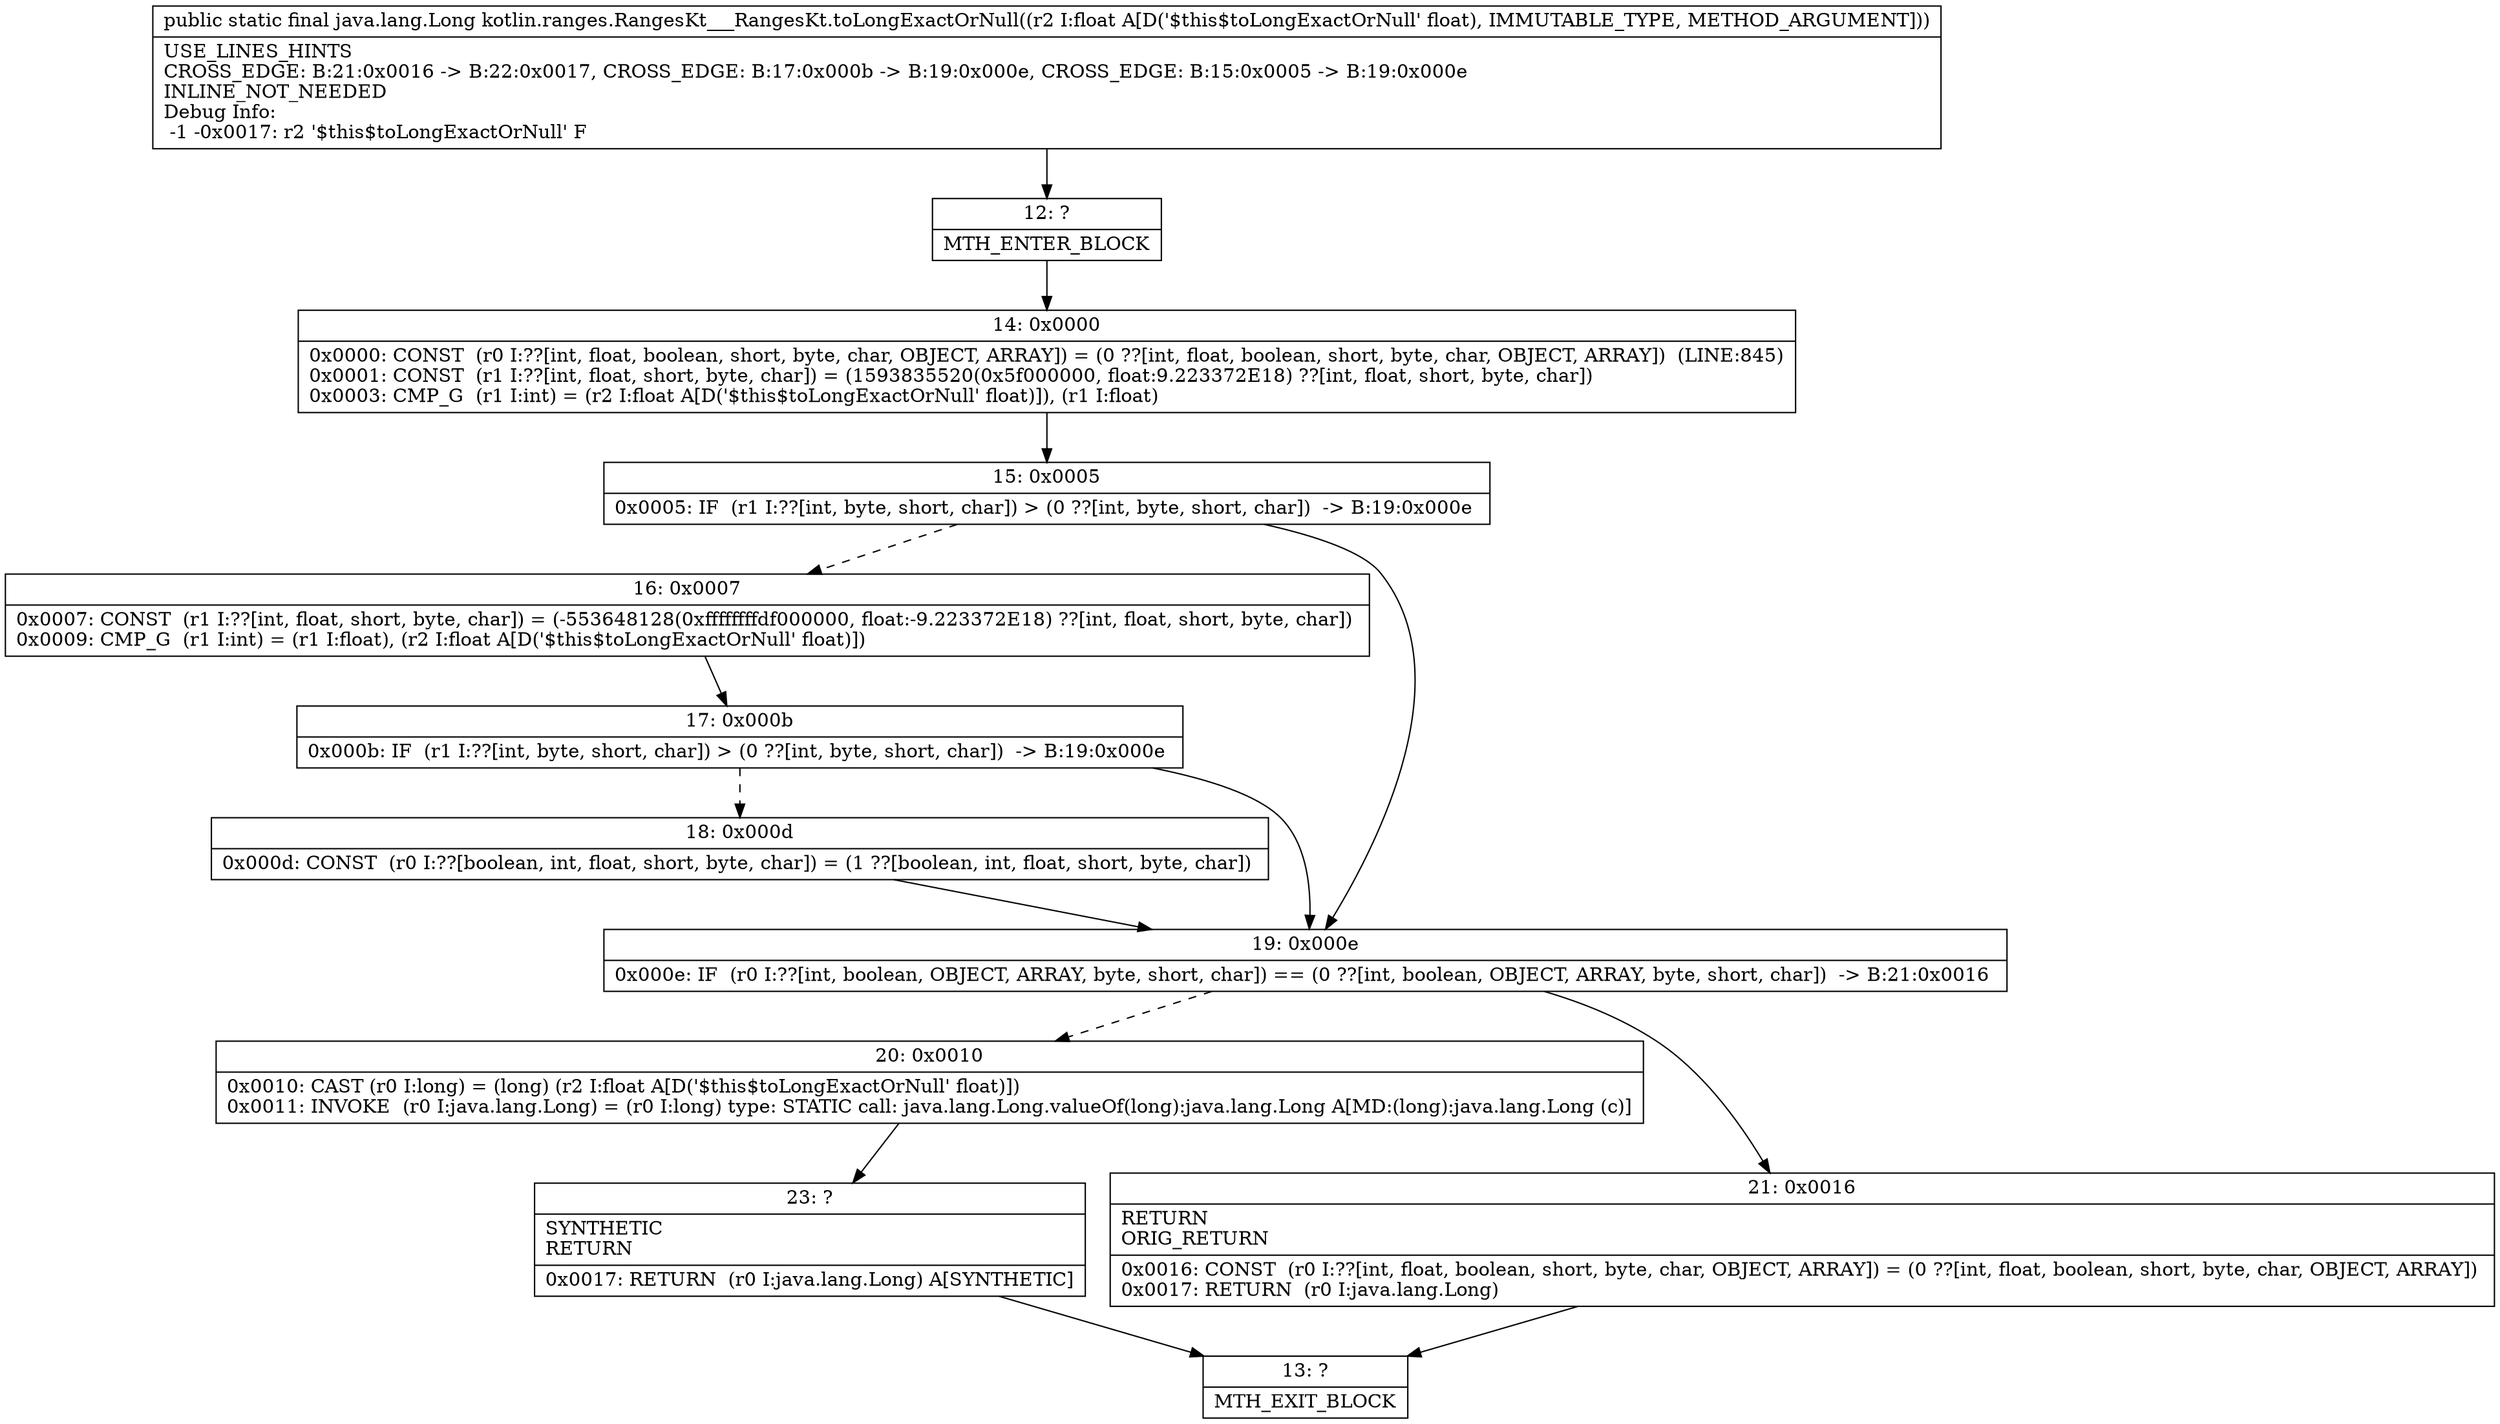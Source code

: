digraph "CFG forkotlin.ranges.RangesKt___RangesKt.toLongExactOrNull(F)Ljava\/lang\/Long;" {
Node_12 [shape=record,label="{12\:\ ?|MTH_ENTER_BLOCK\l}"];
Node_14 [shape=record,label="{14\:\ 0x0000|0x0000: CONST  (r0 I:??[int, float, boolean, short, byte, char, OBJECT, ARRAY]) = (0 ??[int, float, boolean, short, byte, char, OBJECT, ARRAY])  (LINE:845)\l0x0001: CONST  (r1 I:??[int, float, short, byte, char]) = (1593835520(0x5f000000, float:9.223372E18) ??[int, float, short, byte, char]) \l0x0003: CMP_G  (r1 I:int) = (r2 I:float A[D('$this$toLongExactOrNull' float)]), (r1 I:float) \l}"];
Node_15 [shape=record,label="{15\:\ 0x0005|0x0005: IF  (r1 I:??[int, byte, short, char]) \> (0 ??[int, byte, short, char])  \-\> B:19:0x000e \l}"];
Node_16 [shape=record,label="{16\:\ 0x0007|0x0007: CONST  (r1 I:??[int, float, short, byte, char]) = (\-553648128(0xffffffffdf000000, float:\-9.223372E18) ??[int, float, short, byte, char]) \l0x0009: CMP_G  (r1 I:int) = (r1 I:float), (r2 I:float A[D('$this$toLongExactOrNull' float)]) \l}"];
Node_17 [shape=record,label="{17\:\ 0x000b|0x000b: IF  (r1 I:??[int, byte, short, char]) \> (0 ??[int, byte, short, char])  \-\> B:19:0x000e \l}"];
Node_18 [shape=record,label="{18\:\ 0x000d|0x000d: CONST  (r0 I:??[boolean, int, float, short, byte, char]) = (1 ??[boolean, int, float, short, byte, char]) \l}"];
Node_19 [shape=record,label="{19\:\ 0x000e|0x000e: IF  (r0 I:??[int, boolean, OBJECT, ARRAY, byte, short, char]) == (0 ??[int, boolean, OBJECT, ARRAY, byte, short, char])  \-\> B:21:0x0016 \l}"];
Node_20 [shape=record,label="{20\:\ 0x0010|0x0010: CAST (r0 I:long) = (long) (r2 I:float A[D('$this$toLongExactOrNull' float)]) \l0x0011: INVOKE  (r0 I:java.lang.Long) = (r0 I:long) type: STATIC call: java.lang.Long.valueOf(long):java.lang.Long A[MD:(long):java.lang.Long (c)]\l}"];
Node_23 [shape=record,label="{23\:\ ?|SYNTHETIC\lRETURN\l|0x0017: RETURN  (r0 I:java.lang.Long) A[SYNTHETIC]\l}"];
Node_13 [shape=record,label="{13\:\ ?|MTH_EXIT_BLOCK\l}"];
Node_21 [shape=record,label="{21\:\ 0x0016|RETURN\lORIG_RETURN\l|0x0016: CONST  (r0 I:??[int, float, boolean, short, byte, char, OBJECT, ARRAY]) = (0 ??[int, float, boolean, short, byte, char, OBJECT, ARRAY]) \l0x0017: RETURN  (r0 I:java.lang.Long) \l}"];
MethodNode[shape=record,label="{public static final java.lang.Long kotlin.ranges.RangesKt___RangesKt.toLongExactOrNull((r2 I:float A[D('$this$toLongExactOrNull' float), IMMUTABLE_TYPE, METHOD_ARGUMENT]))  | USE_LINES_HINTS\lCROSS_EDGE: B:21:0x0016 \-\> B:22:0x0017, CROSS_EDGE: B:17:0x000b \-\> B:19:0x000e, CROSS_EDGE: B:15:0x0005 \-\> B:19:0x000e\lINLINE_NOT_NEEDED\lDebug Info:\l  \-1 \-0x0017: r2 '$this$toLongExactOrNull' F\l}"];
MethodNode -> Node_12;Node_12 -> Node_14;
Node_14 -> Node_15;
Node_15 -> Node_16[style=dashed];
Node_15 -> Node_19;
Node_16 -> Node_17;
Node_17 -> Node_18[style=dashed];
Node_17 -> Node_19;
Node_18 -> Node_19;
Node_19 -> Node_20[style=dashed];
Node_19 -> Node_21;
Node_20 -> Node_23;
Node_23 -> Node_13;
Node_21 -> Node_13;
}


